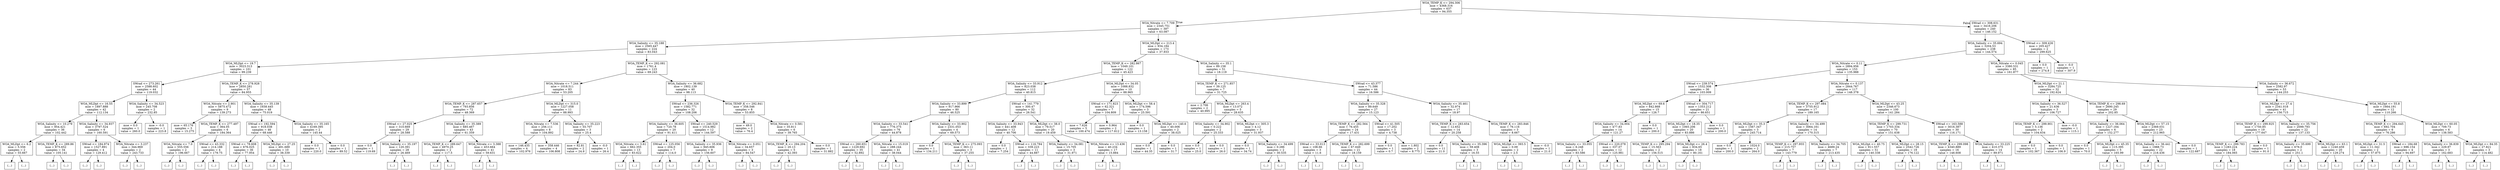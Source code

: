 digraph Tree {
node [shape=box] ;
0 [label="WOA_TEMP_K <= 294.306\nmse = 4368.316\nsamples = 637\nvalue = 94.355"] ;
1 [label="WOA_Nitrate <= 7.709\nmse = 2345.751\nsamples = 397\nvalue = 63.087"] ;
0 -> 1 [labeldistance=2.5, labelangle=45, headlabel="True"] ;
2 [label="WOA_Salinity <= 35.188\nmse = 2565.447\nsamples = 224\nvalue = 83.043"] ;
1 -> 2 ;
3 [label="WOA_MLDpt <= 19.7\nmse = 3023.313\nsamples = 101\nvalue = 99.239"] ;
2 -> 3 ;
4 [label="SWrad <= 273.261\nmse = 2588.602\nsamples = 44\nvalue = 119.032"] ;
3 -> 4 ;
5 [label="WOA_MLDpt <= 16.55\nmse = 1897.888\nsamples = 42\nvalue = 112.134"] ;
4 -> 5 ;
6 [label="WOA_Salinity <= 10.279\nmse = 954.421\nsamples = 36\nvalue = 102.442"] ;
5 -> 6 ;
7 [label="WOA_MLDpt <= 6.2\nmse = 5.556\nsamples = 2\nvalue = 55.667"] ;
6 -> 7 ;
8 [label="(...)"] ;
7 -> 8 ;
9 [label="(...)"] ;
7 -> 9 ;
10 [label="WOA_TEMP_K <= 289.86\nmse = 875.652\nsamples = 34\nvalue = 105.141"] ;
6 -> 10 ;
11 [label="(...)"] ;
10 -> 11 ;
48 [label="(...)"] ;
10 -> 48 ;
71 [label="WOA_Salinity <= 34.937\nmse = 3797.524\nsamples = 6\nvalue = 160.591"] ;
5 -> 71 ;
72 [label="SWrad <= 184.974\nmse = 1527.891\nsamples = 4\nvalue = 129.412"] ;
71 -> 72 ;
73 [label="(...)"] ;
72 -> 73 ;
76 [label="(...)"] ;
72 -> 76 ;
79 [label="WOA_Nitrate <= 3.237\nmse = 344.969\nsamples = 2\nvalue = 243.733"] ;
71 -> 79 ;
80 [label="(...)"] ;
79 -> 80 ;
81 [label="(...)"] ;
79 -> 81 ;
82 [label="WOA_Salinity <= 34.523\nmse = 245.708\nsamples = 2\nvalue = 232.85"] ;
4 -> 82 ;
83 [label="mse = 0.0\nsamples = 1\nvalue = 260.0"] ;
82 -> 83 ;
84 [label="mse = -0.0\nsamples = 1\nvalue = 223.8"] ;
82 -> 84 ;
85 [label="WOA_TEMP_K <= 278.928\nmse = 2850.281\nsamples = 57\nvalue = 84.955"] ;
3 -> 85 ;
86 [label="WOA_Nitrate <= 2.901\nmse = 5875.472\nsamples = 9\nvalue = 139.273"] ;
85 -> 86 ;
87 [label="mse = 65.176\nsamples = 3\nvalue = 15.275"] ;
86 -> 87 ;
88 [label="WOA_TEMP_K <= 277.497\nmse = 364.05\nsamples = 6\nvalue = 184.364"] ;
86 -> 88 ;
89 [label="WOA_Nitrate <= 7.0\nmse = 555.556\nsamples = 2\nvalue = 196.667"] ;
88 -> 89 ;
90 [label="(...)"] ;
89 -> 90 ;
91 [label="(...)"] ;
89 -> 91 ;
92 [label="SWrad <= 43.332\nmse = 214.188\nsamples = 4\nvalue = 179.75"] ;
88 -> 92 ;
93 [label="(...)"] ;
92 -> 93 ;
94 [label="(...)"] ;
92 -> 94 ;
99 [label="WOA_Salinity <= 35.139\nmse = 1658.445\nsamples = 48\nvalue = 75.019"] ;
85 -> 99 ;
100 [label="SWrad <= 192.594\nmse = 918.038\nsamples = 46\nvalue = 68.446"] ;
99 -> 100 ;
101 [label="SWrad <= 78.608\nmse = 676.025\nsamples = 36\nvalue = 77.954"] ;
100 -> 101 ;
102 [label="(...)"] ;
101 -> 102 ;
129 [label="(...)"] ;
101 -> 129 ;
168 [label="WOA_MLDpt <= 27.25\nmse = 491.689\nsamples = 10\nvalue = 38.339"] ;
100 -> 168 ;
169 [label="(...)"] ;
168 -> 169 ;
176 [label="(...)"] ;
168 -> 176 ;
185 [label="WOA_Salinity <= 35.165\nmse = 4169.395\nsamples = 2\nvalue = 145.44"] ;
99 -> 185 ;
186 [label="mse = 0.0\nsamples = 1\nvalue = 220.0"] ;
185 -> 186 ;
187 [label="mse = 0.0\nsamples = 1\nvalue = 89.52"] ;
185 -> 187 ;
188 [label="WOA_TEMP_K <= 292.081\nmse = 1761.4\nsamples = 123\nvalue = 69.243"] ;
2 -> 188 ;
189 [label="WOA_Nitrate <= 7.244\nmse = 1018.511\nsamples = 83\nvalue = 53.205"] ;
188 -> 189 ;
190 [label="WOA_TEMP_K <= 287.657\nmse = 793.856\nsamples = 72\nvalue = 48.369"] ;
189 -> 190 ;
191 [label="SWrad <= 27.025\nmse = 310.669\nsamples = 29\nvalue = 28.588"] ;
190 -> 191 ;
192 [label="mse = 0.0\nsamples = 1\nvalue = 119.69"] ;
191 -> 192 ;
193 [label="WOA_Salinity <= 35.197\nmse = 120.391\nsamples = 28\nvalue = 26.469"] ;
191 -> 193 ;
194 [label="(...)"] ;
193 -> 194 ;
195 [label="(...)"] ;
193 -> 195 ;
228 [label="WOA_Salinity <= 35.389\nmse = 685.467\nsamples = 43\nvalue = 61.359"] ;
190 -> 228 ;
229 [label="WOA_TEMP_K <= 289.647\nmse = 4970.25\nsamples = 2\nvalue = 117.5"] ;
228 -> 229 ;
230 [label="(...)"] ;
229 -> 230 ;
231 [label="(...)"] ;
229 -> 231 ;
232 [label="WOA_Nitrate <= 3.388\nmse = 453.664\nsamples = 41\nvalue = 59.631"] ;
228 -> 232 ;
233 [label="(...)"] ;
232 -> 233 ;
294 [label="(...)"] ;
232 -> 294 ;
297 [label="WOA_MLDpt <= 315.0\nmse = 1227.058\nsamples = 11\nvalue = 88.993"] ;
189 -> 297 ;
298 [label="WOA_Nitrate <= 7.536\nmse = 256.111\nsamples = 8\nvalue = 104.892"] ;
297 -> 298 ;
299 [label="mse = 146.435\nsamples = 4\nvalue = 102.976"] ;
298 -> 299 ;
300 [label="mse = 358.446\nsamples = 4\nvalue = 106.808"] ;
298 -> 300 ;
301 [label="WOA_Salinity <= 35.223\nmse = 55.707\nsamples = 3\nvalue = 25.4"] ;
297 -> 301 ;
302 [label="mse = 82.81\nsamples = 2\nvalue = 24.9"] ;
301 -> 302 ;
303 [label="mse = -0.0\nsamples = 1\nvalue = 26.4"] ;
301 -> 303 ;
304 [label="WOA_Salinity <= 36.682\nmse = 1802.139\nsamples = 40\nvalue = 98.113"] ;
188 -> 304 ;
305 [label="SWrad <= 236.326\nmse = 1582.771\nsamples = 32\nvalue = 108.206"] ;
304 -> 305 ;
306 [label="WOA_Salinity <= 36.605\nmse = 720.78\nsamples = 20\nvalue = 91.411"] ;
305 -> 306 ;
307 [label="WOA_Nitrate <= 3.61\nmse = 662.355\nsamples = 13\nvalue = 83.622"] ;
306 -> 307 ;
308 [label="(...)"] ;
307 -> 308 ;
323 [label="(...)"] ;
307 -> 323 ;
328 [label="SWrad <= 125.056\nmse = 204.0\nsamples = 7\nvalue = 114.0"] ;
306 -> 328 ;
329 [label="(...)"] ;
328 -> 329 ;
330 [label="(...)"] ;
328 -> 330 ;
333 [label="SWrad <= 240.529\nmse = 1514.982\nsamples = 12\nvalue = 144.597"] ;
305 -> 333 ;
334 [label="WOA_Salinity <= 35.936\nmse = 945.606\nsamples = 9\nvalue = 156.607"] ;
333 -> 334 ;
335 [label="(...)"] ;
334 -> 335 ;
336 [label="(...)"] ;
334 -> 336 ;
343 [label="WOA_Nitrate <= 0.051\nmse = 34.657\nsamples = 3\nvalue = 84.547"] ;
333 -> 343 ;
344 [label="(...)"] ;
343 -> 344 ;
345 [label="(...)"] ;
343 -> 345 ;
348 [label="WOA_TEMP_K <= 292.841\nmse = 358.546\nsamples = 8\nvalue = 53.855"] ;
304 -> 348 ;
349 [label="mse = 49.0\nsamples = 2\nvalue = 76.4"] ;
348 -> 349 ;
350 [label="WOA_Nitrate <= 0.581\nmse = 35.811\nsamples = 6\nvalue = 39.765"] ;
348 -> 350 ;
351 [label="WOA_TEMP_K <= 294.204\nmse = 20.13\nsamples = 5\nvalue = 42.393"] ;
350 -> 351 ;
352 [label="(...)"] ;
351 -> 352 ;
355 [label="(...)"] ;
351 -> 355 ;
356 [label="mse = 0.0\nsamples = 1\nvalue = 31.882"] ;
350 -> 356 ;
357 [label="WOA_MLDpt <= 213.4\nmse = 934.184\nsamples = 173\nvalue = 37.933"] ;
1 -> 357 ;
358 [label="WOA_TEMP_K <= 282.867\nmse = 1049.101\nsamples = 122\nvalue = 45.423"] ;
357 -> 358 ;
359 [label="WOA_Salinity <= 33.912\nmse = 823.038\nsamples = 112\nvalue = 40.815"] ;
358 -> 359 ;
360 [label="WOA_Salinity <= 33.899\nmse = 917.966\nsamples = 80\nvalue = 46.525"] ;
359 -> 360 ;
361 [label="WOA_Salinity <= 33.541\nmse = 776.375\nsamples = 76\nvalue = 44.878"] ;
360 -> 361 ;
362 [label="SWrad <= 260.651\nmse = 1229.692\nsamples = 35\nvalue = 52.892"] ;
361 -> 362 ;
363 [label="(...)"] ;
362 -> 363 ;
388 [label="(...)"] ;
362 -> 388 ;
391 [label="WOA_Nitrate <= 15.019\nmse = 288.244\nsamples = 41\nvalue = 38.044"] ;
361 -> 391 ;
392 [label="(...)"] ;
391 -> 392 ;
395 [label="(...)"] ;
391 -> 395 ;
470 [label="WOA_Salinity <= 33.902\nmse = 2331.053\nsamples = 4\nvalue = 69.573"] ;
360 -> 470 ;
471 [label="mse = 0.0\nsamples = 1\nvalue = 134.211"] ;
470 -> 471 ;
472 [label="WOA_TEMP_K <= 275.093\nmse = 363.11\nsamples = 3\nvalue = 37.255"] ;
470 -> 472 ;
473 [label="(...)"] ;
472 -> 473 ;
476 [label="(...)"] ;
472 -> 476 ;
477 [label="SWrad <= 141.779\nmse = 300.47\nsamples = 32\nvalue = 26.541"] ;
359 -> 477 ;
478 [label="WOA_Salinity <= 33.943\nmse = 441.408\nsamples = 12\nvalue = 40.706"] ;
477 -> 478 ;
479 [label="mse = 0.0\nsamples = 1\nvalue = 7.254"] ;
478 -> 479 ;
480 [label="SWrad <= 116.784\nmse = 339.223\nsamples = 11\nvalue = 44.887"] ;
478 -> 480 ;
481 [label="(...)"] ;
480 -> 481 ;
498 [label="(...)"] ;
480 -> 498 ;
501 [label="WOA_MLDpt <= 38.0\nmse = 79.517\nsamples = 20\nvalue = 19.459"] ;
477 -> 501 ;
502 [label="WOA_Salinity <= 34.081\nmse = 15.705\nsamples = 3\nvalue = 31.971"] ;
501 -> 502 ;
503 [label="(...)"] ;
502 -> 503 ;
506 [label="(...)"] ;
502 -> 506 ;
507 [label="WOA_Nitrate <= 13.436\nmse = 40.234\nsamples = 17\nvalue = 15.884"] ;
501 -> 507 ;
508 [label="(...)"] ;
507 -> 508 ;
511 [label="(...)"] ;
507 -> 511 ;
538 [label="WOA_MLDpt <= 34.05\nmse = 1088.832\nsamples = 10\nvalue = 88.965"] ;
358 -> 538 ;
539 [label="SWrad <= 171.823\nmse = 62.321\nsamples = 7\nvalue = 104.809"] ;
538 -> 539 ;
540 [label="mse = 7.626\nsamples = 5\nvalue = 100.474"] ;
539 -> 540 ;
541 [label="mse = 0.964\nsamples = 2\nvalue = 117.812"] ;
539 -> 541 ;
542 [label="WOA_MLDpt <= 58.4\nmse = 174.596\nsamples = 3\nvalue = 25.591"] ;
538 -> 542 ;
543 [label="mse = 0.0\nsamples = 1\nvalue = 13.158"] ;
542 -> 543 ;
544 [label="WOA_MLDpt <= 140.6\nmse = 40.006\nsamples = 2\nvalue = 38.025"] ;
542 -> 544 ;
545 [label="mse = 0.0\nsamples = 1\nvalue = 44.35"] ;
544 -> 545 ;
546 [label="mse = 0.0\nsamples = 1\nvalue = 31.7"] ;
544 -> 546 ;
547 [label="WOA_Salinity <= 35.1\nmse = 89.158\nsamples = 51\nvalue = 18.119"] ;
357 -> 547 ;
548 [label="WOA_TEMP_K <= 271.857\nmse = 39.125\nsamples = 7\nvalue = 31.725"] ;
547 -> 548 ;
549 [label="mse = 2.706\nsamples = 2\nvalue = 40.995"] ;
548 -> 549 ;
550 [label="WOA_MLDpt <= 263.4\nmse = 13.072\nsamples = 5\nvalue = 28.635"] ;
548 -> 550 ;
551 [label="WOA_Salinity <= 34.902\nmse = 0.222\nsamples = 2\nvalue = 25.333"] ;
550 -> 551 ;
552 [label="mse = 0.0\nsamples = 1\nvalue = 25.0"] ;
551 -> 552 ;
553 [label="mse = 0.0\nsamples = 1\nvalue = 26.0"] ;
551 -> 553 ;
554 [label="WOA_MLDpt <= 305.3\nmse = 4.12\nsamples = 3\nvalue = 31.937"] ;
550 -> 554 ;
555 [label="mse = 0.0\nsamples = 1\nvalue = 34.74"] ;
554 -> 555 ;
556 [label="WOA_Salinity <= 34.499\nmse = 0.286\nsamples = 2\nvalue = 30.535"] ;
554 -> 556 ;
557 [label="(...)"] ;
556 -> 557 ;
558 [label="(...)"] ;
556 -> 558 ;
559 [label="SWrad <= 43.377\nmse = 71.586\nsamples = 44\nvalue = 16.586"] ;
547 -> 559 ;
560 [label="WOA_Salinity <= 35.328\nmse = 89.649\nsamples = 27\nvalue = 15.123"] ;
559 -> 560 ;
561 [label="WOA_TEMP_K <= 282.564\nmse = 76.455\nsamples = 24\nvalue = 17.431"] ;
560 -> 561 ;
562 [label="SWrad <= 33.013\nmse = 108.66\nsamples = 3\nvalue = 11.6"] ;
561 -> 562 ;
563 [label="(...)"] ;
562 -> 563 ;
564 [label="(...)"] ;
562 -> 564 ;
565 [label="WOA_TEMP_K <= 282.699\nmse = 67.649\nsamples = 21\nvalue = 18.159"] ;
561 -> 565 ;
566 [label="(...)"] ;
565 -> 566 ;
569 [label="(...)"] ;
565 -> 569 ;
570 [label="SWrad <= 41.505\nmse = 17.202\nsamples = 3\nvalue = 4.738"] ;
560 -> 570 ;
571 [label="mse = 0.0\nsamples = 1\nvalue = 0.7"] ;
570 -> 571 ;
572 [label="mse = 1.802\nsamples = 2\nvalue = 8.775"] ;
570 -> 572 ;
573 [label="WOA_Salinity <= 35.461\nmse = 32.974\nsamples = 17\nvalue = 18.97"] ;
559 -> 573 ;
574 [label="WOA_TEMP_K <= 283.654\nmse = 12.652\nsamples = 14\nvalue = 20.258"] ;
573 -> 574 ;
575 [label="mse = 0.0\nsamples = 11\nvalue = 21.0"] ;
574 -> 575 ;
576 [label="WOA_Salinity <= 35.396\nmse = 59.408\nsamples = 3\nvalue = 16.55"] ;
574 -> 576 ;
577 [label="(...)"] ;
576 -> 577 ;
578 [label="(...)"] ;
576 -> 578 ;
579 [label="WOA_TEMP_K <= 283.846\nmse = 76.116\nsamples = 3\nvalue = 8.667"] ;
573 -> 579 ;
580 [label="WOA_MLDpt <= 393.5\nmse = 0.09\nsamples = 2\nvalue = 2.5"] ;
579 -> 580 ;
581 [label="(...)"] ;
580 -> 581 ;
582 [label="(...)"] ;
580 -> 582 ;
583 [label="mse = -0.0\nsamples = 1\nvalue = 21.0"] ;
579 -> 583 ;
584 [label="SWrad <= 308.631\nmse = 3416.206\nsamples = 240\nvalue = 146.152"] ;
0 -> 584 [labeldistance=2.5, labelangle=-45, headlabel="False"] ;
585 [label="WOA_Salinity <= 35.694\nmse = 3204.53\nsamples = 238\nvalue = 144.574"] ;
584 -> 585 ;
586 [label="WOA_Nitrate <= 0.11\nmse = 2894.956\nsamples = 153\nvalue = 135.988"] ;
585 -> 586 ;
587 [label="SWrad <= 239.574\nmse = 1532.308\nsamples = 36\nvalue = 103.009"] ;
586 -> 587 ;
588 [label="WOA_MLDpt <= 69.6\nmse = 842.868\nsamples = 15\nvalue = 126.7"] ;
587 -> 588 ;
589 [label="WOA_Salinity <= 34.004\nmse = 477.83\nsamples = 14\nvalue = 121.27"] ;
588 -> 589 ;
590 [label="WOA_Salinity <= 33.055\nmse = 6.248\nsamples = 2\nvalue = 83.586"] ;
589 -> 590 ;
591 [label="(...)"] ;
590 -> 591 ;
592 [label="(...)"] ;
590 -> 592 ;
593 [label="SWrad <= 220.078\nmse = 337.07\nsamples = 12\nvalue = 125.981"] ;
589 -> 593 ;
594 [label="(...)"] ;
593 -> 594 ;
603 [label="(...)"] ;
593 -> 603 ;
612 [label="mse = 0.0\nsamples = 1\nvalue = 200.0"] ;
588 -> 612 ;
613 [label="SWrad <= 304.717\nmse = 1353.212\nsamples = 21\nvalue = 86.651"] ;
587 -> 613 ;
614 [label="WOA_MLDpt <= 18.35\nmse = 1065.206\nsamples = 20\nvalue = 83.886"] ;
613 -> 614 ;
615 [label="WOA_TEMP_K <= 295.294\nmse = 15.563\nsamples = 2\nvalue = 156.515"] ;
614 -> 615 ;
616 [label="(...)"] ;
615 -> 616 ;
617 [label="(...)"] ;
615 -> 617 ;
618 [label="WOA_MLDpt <= 26.4\nmse = 834.65\nsamples = 18\nvalue = 80.161"] ;
614 -> 618 ;
619 [label="(...)"] ;
618 -> 619 ;
626 [label="(...)"] ;
618 -> 626 ;
651 [label="mse = 0.0\nsamples = 1\nvalue = 200.0"] ;
613 -> 651 ;
652 [label="WOA_Nitrate <= 0.137\nmse = 2844.767\nsamples = 117\nvalue = 148.378"] ;
586 -> 652 ;
653 [label="WOA_TEMP_K <= 297.084\nmse = 3755.912\nsamples = 17\nvalue = 189.165"] ;
652 -> 653 ;
654 [label="WOA_MLDpt <= 35.3\nmse = 1567.347\nsamples = 3\nvalue = 245.714"] ;
653 -> 654 ;
655 [label="mse = 0.0\nsamples = 1\nvalue = 200.0"] ;
654 -> 655 ;
656 [label="mse = 1024.0\nsamples = 2\nvalue = 264.0"] ;
654 -> 656 ;
657 [label="WOA_Salinity <= 34.499\nmse = 3064.161\nsamples = 14\nvalue = 170.315"] ;
653 -> 657 ;
658 [label="WOA_TEMP_K <= 297.955\nmse = 215.757\nsamples = 7\nvalue = 143.779"] ;
657 -> 658 ;
659 [label="(...)"] ;
658 -> 659 ;
664 [label="(...)"] ;
658 -> 664 ;
667 [label="WOA_Salinity <= 34.705\nmse = 4689.24\nsamples = 7\nvalue = 213.435"] ;
657 -> 667 ;
668 [label="(...)"] ;
667 -> 668 ;
669 [label="(...)"] ;
667 -> 669 ;
672 [label="WOA_MLDpt <= 43.25\nmse = 2346.673\nsamples = 100\nvalue = 141.284"] ;
652 -> 672 ;
673 [label="WOA_TEMP_K <= 299.731\nmse = 1703.334\nsamples = 70\nvalue = 151.638"] ;
672 -> 673 ;
674 [label="WOA_MLDpt <= 40.75\nmse = 911.557\nsamples = 51\nvalue = 140.338"] ;
673 -> 674 ;
675 [label="(...)"] ;
674 -> 675 ;
752 [label="(...)"] ;
674 -> 752 ;
757 [label="WOA_MLDpt <= 28.15\nmse = 2542.726\nsamples = 19\nvalue = 176.122"] ;
673 -> 757 ;
758 [label="(...)"] ;
757 -> 758 ;
777 [label="(...)"] ;
757 -> 777 ;
792 [label="SWrad <= 163.588\nmse = 3016.387\nsamples = 30\nvalue = 116.171"] ;
672 -> 792 ;
793 [label="WOA_TEMP_K <= 299.098\nmse = 4340.889\nsamples = 16\nvalue = 148.608"] ;
792 -> 793 ;
794 [label="(...)"] ;
793 -> 794 ;
807 [label="(...)"] ;
793 -> 807 ;
810 [label="WOA_Salinity <= 33.225\nmse = 410.375\nsamples = 14\nvalue = 89.971"] ;
792 -> 810 ;
811 [label="(...)"] ;
810 -> 811 ;
812 [label="(...)"] ;
810 -> 812 ;
835 [label="WOA_Nitrate <= 0.045\nmse = 3380.531\nsamples = 85\nvalue = 161.877"] ;
585 -> 835 ;
836 [label="WOA_MLDpt <= 21.1\nmse = 3284.725\nsamples = 32\nvalue = 192.624"] ;
835 -> 836 ;
837 [label="WOA_Salinity <= 36.527\nmse = 21.636\nsamples = 3\nvalue = 106.727"] ;
836 -> 837 ;
838 [label="WOA_TEMP_K <= 299.901\nmse = 5.136\nsamples = 2\nvalue = 104.634"] ;
837 -> 838 ;
839 [label="mse = 0.0\nsamples = 1\nvalue = 102.367"] ;
838 -> 839 ;
840 [label="mse = 0.0\nsamples = 1\nvalue = 106.9"] ;
838 -> 840 ;
841 [label="mse = -0.0\nsamples = 1\nvalue = 115.1"] ;
837 -> 841 ;
842 [label="WOA_TEMP_K <= 298.69\nmse = 2690.245\nsamples = 29\nvalue = 202.85"] ;
836 -> 842 ;
843 [label="WOA_Salinity <= 36.064\nmse = 1227.164\nsamples = 6\nvalue = 152.277"] ;
842 -> 843 ;
844 [label="mse = 0.0\nsamples = 1\nvalue = 70.0"] ;
843 -> 844 ;
845 [label="WOA_MLDpt <= 45.35\nmse = 115.395\nsamples = 5\nvalue = 165.99"] ;
843 -> 845 ;
846 [label="(...)"] ;
845 -> 846 ;
847 [label="(...)"] ;
845 -> 847 ;
848 [label="WOA_MLDpt <= 57.15\nmse = 2369.031\nsamples = 23\nvalue = 212.965"] ;
842 -> 848 ;
849 [label="WOA_Salinity <= 36.441\nmse = 1988.73\nsamples = 22\nvalue = 218.436"] ;
848 -> 849 ;
850 [label="(...)"] ;
849 -> 850 ;
863 [label="(...)"] ;
849 -> 863 ;
864 [label="mse = 0.0\nsamples = 1\nvalue = 122.687"] ;
848 -> 864 ;
865 [label="WOA_Salinity <= 36.672\nmse = 2582.97\nsamples = 53\nvalue = 144.253"] ;
835 -> 865 ;
866 [label="WOA_MLDpt <= 27.4\nmse = 2341.018\nsamples = 41\nvalue = 156.715"] ;
865 -> 866 ;
867 [label="WOA_TEMP_K <= 299.925\nmse = 1750.85\nsamples = 19\nvalue = 177.647"] ;
866 -> 867 ;
868 [label="WOA_TEMP_K <= 299.783\nmse = 1283.224\nsamples = 18\nvalue = 184.065"] ;
867 -> 868 ;
869 [label="(...)"] ;
868 -> 869 ;
886 [label="(...)"] ;
868 -> 886 ;
887 [label="mse = 0.0\nsamples = 1\nvalue = 91.0"] ;
867 -> 887 ;
888 [label="WOA_Salinity <= 35.756\nmse = 2099.793\nsamples = 22\nvalue = 137.133"] ;
866 -> 888 ;
889 [label="WOA_Salinity <= 35.699\nmse = 676.0\nsamples = 2\nvalue = 251.1"] ;
888 -> 889 ;
890 [label="(...)"] ;
889 -> 890 ;
891 [label="(...)"] ;
889 -> 891 ;
892 [label="WOA_MLDpt <= 63.1\nmse = 1240.459\nsamples = 20\nvalue = 129.274"] ;
888 -> 892 ;
893 [label="(...)"] ;
892 -> 893 ;
916 [label="(...)"] ;
892 -> 916 ;
931 [label="WOA_MLDpt <= 55.8\nmse = 1664.191\nsamples = 12\nvalue = 110.266"] ;
865 -> 931 ;
932 [label="WOA_TEMP_K <= 294.645\nmse = 692.704\nsamples = 6\nvalue = 76.286"] ;
931 -> 932 ;
933 [label="WOA_MLDpt <= 31.5\nmse = 11.342\nsamples = 2\nvalue = 57.875"] ;
932 -> 933 ;
934 [label="(...)"] ;
933 -> 934 ;
935 [label="(...)"] ;
933 -> 935 ;
936 [label="SWrad <= 184.68\nmse = 696.154\nsamples = 4\nvalue = 94.697"] ;
932 -> 936 ;
937 [label="(...)"] ;
936 -> 937 ;
938 [label="(...)"] ;
936 -> 938 ;
943 [label="WOA_MLDpt <= 60.05\nmse = 709.73\nsamples = 6\nvalue = 138.583"] ;
931 -> 943 ;
944 [label="WOA_Salinity <= 36.839\nmse = 229.97\nsamples = 3\nvalue = 162.683"] ;
943 -> 944 ;
945 [label="(...)"] ;
944 -> 945 ;
948 [label="(...)"] ;
944 -> 948 ;
949 [label="WOA_MLDpt <= 84.35\nmse = 27.821\nsamples = 3\nvalue = 114.482"] ;
943 -> 949 ;
950 [label="(...)"] ;
949 -> 950 ;
953 [label="(...)"] ;
949 -> 953 ;
954 [label="SWrad <= 309.426\nmse = 205.427\nsamples = 2\nvalue = 299.625"] ;
584 -> 954 ;
955 [label="mse = 0.0\nsamples = 1\nvalue = 274.8"] ;
954 -> 955 ;
956 [label="mse = -0.0\nsamples = 1\nvalue = 307.9"] ;
954 -> 956 ;
}